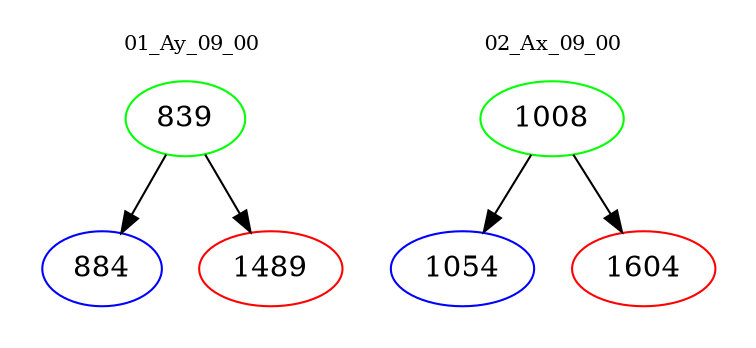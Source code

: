 digraph{
subgraph cluster_0 {
color = white
label = "01_Ay_09_00";
fontsize=10;
T0_839 [label="839", color="green"]
T0_839 -> T0_884 [color="black"]
T0_884 [label="884", color="blue"]
T0_839 -> T0_1489 [color="black"]
T0_1489 [label="1489", color="red"]
}
subgraph cluster_1 {
color = white
label = "02_Ax_09_00";
fontsize=10;
T1_1008 [label="1008", color="green"]
T1_1008 -> T1_1054 [color="black"]
T1_1054 [label="1054", color="blue"]
T1_1008 -> T1_1604 [color="black"]
T1_1604 [label="1604", color="red"]
}
}
